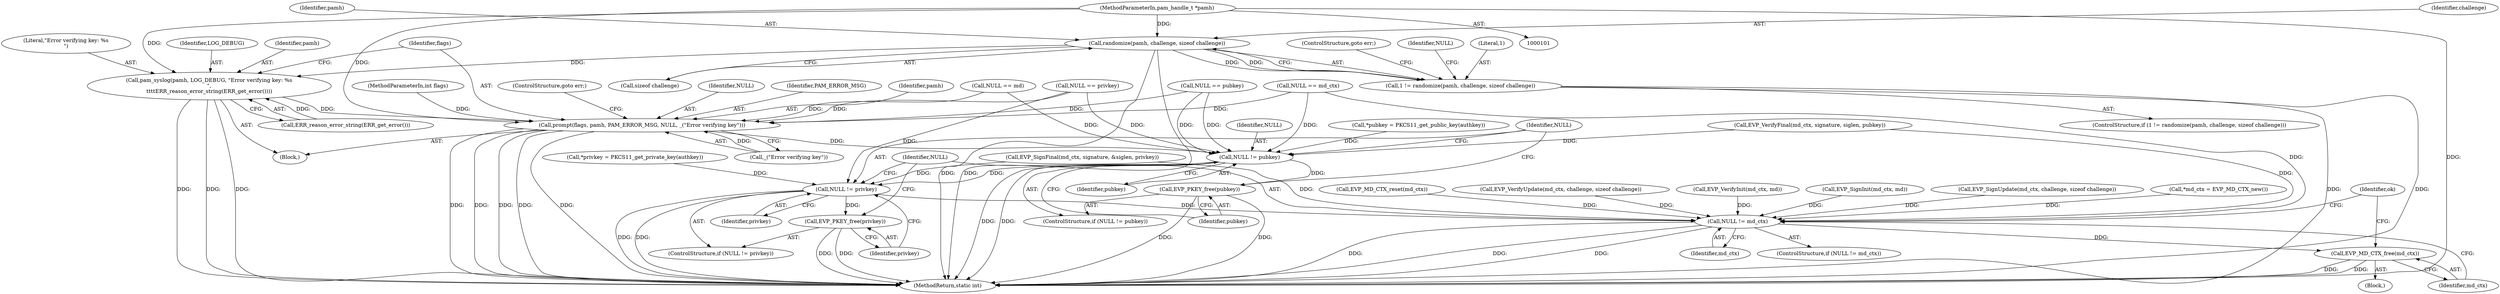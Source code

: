 digraph "0_pam_p11_d150b60e1e14c261b113f55681419ad1dfa8a76c@pointer" {
"1000102" [label="(MethodParameterIn,pam_handle_t *pamh)"];
"1000138" [label="(Call,randomize(pamh, challenge, sizeof challenge))"];
"1000136" [label="(Call,1 != randomize(pamh, challenge, sizeof challenge))"];
"1000206" [label="(Call,pam_syslog(pamh, LOG_DEBUG, \"Error verifying key: %s\n\",\n\t\t\t\tERR_reason_error_string(ERR_get_error())))"];
"1000212" [label="(Call,prompt(flags, pamh, PAM_ERROR_MSG, NULL, _(\"Error verifying key\")))"];
"1000225" [label="(Call,NULL != pubkey)"];
"1000228" [label="(Call,EVP_PKEY_free(pubkey))"];
"1000231" [label="(Call,NULL != privkey)"];
"1000234" [label="(Call,EVP_PKEY_free(privkey))"];
"1000237" [label="(Call,NULL != md_ctx)"];
"1000241" [label="(Call,EVP_MD_CTX_free(md_ctx))"];
"1000214" [label="(Identifier,pamh)"];
"1000233" [label="(Identifier,privkey)"];
"1000138" [label="(Call,randomize(pamh, challenge, sizeof challenge))"];
"1000213" [label="(Identifier,flags)"];
"1000217" [label="(Call,_(\"Error verifying key\"))"];
"1000212" [label="(Call,prompt(flags, pamh, PAM_ERROR_MSG, NULL, _(\"Error verifying key\")))"];
"1000200" [label="(Call,EVP_VerifyFinal(md_ctx, signature, siglen, pubkey))"];
"1000237" [label="(Call,NULL != md_ctx)"];
"1000140" [label="(Identifier,challenge)"];
"1000245" [label="(MethodReturn,static int)"];
"1000135" [label="(ControlStructure,if (1 != randomize(pamh, challenge, sizeof challenge)))"];
"1000148" [label="(Identifier,NULL)"];
"1000141" [label="(Call,sizeof challenge)"];
"1000126" [label="(Call,*privkey = PKCS11_get_private_key(authkey))"];
"1000188" [label="(Call,EVP_VerifyInit(md_ctx, md))"];
"1000234" [label="(Call,EVP_PKEY_free(privkey))"];
"1000137" [label="(Literal,1)"];
"1000103" [label="(MethodParameterIn,int flags)"];
"1000139" [label="(Identifier,pamh)"];
"1000206" [label="(Call,pam_syslog(pamh, LOG_DEBUG, \"Error verifying key: %s\n\",\n\t\t\t\tERR_reason_error_string(ERR_get_error())))"];
"1000164" [label="(Call,EVP_SignInit(md_ctx, md))"];
"1000131" [label="(Call,*pubkey = PKCS11_get_public_key(authkey))"];
"1000231" [label="(Call,NULL != privkey)"];
"1000238" [label="(Identifier,NULL)"];
"1000208" [label="(Identifier,LOG_DEBUG)"];
"1000205" [label="(Block,)"];
"1000210" [label="(Call,ERR_reason_error_string(ERR_get_error()))"];
"1000241" [label="(Call,EVP_MD_CTX_free(md_ctx))"];
"1000224" [label="(ControlStructure,if (NULL != pubkey))"];
"1000225" [label="(Call,NULL != pubkey)"];
"1000169" [label="(Call,EVP_SignUpdate(md_ctx, challenge, sizeof challenge))"];
"1000159" [label="(Call,NULL == md)"];
"1000240" [label="(Block,)"];
"1000144" [label="(ControlStructure,goto err;)"];
"1000122" [label="(Call,*md_ctx = EVP_MD_CTX_new())"];
"1000235" [label="(Identifier,privkey)"];
"1000102" [label="(MethodParameterIn,pam_handle_t *pamh)"];
"1000193" [label="(Call,EVP_VerifyUpdate(md_ctx, challenge, sizeof challenge))"];
"1000151" [label="(Call,NULL == privkey)"];
"1000232" [label="(Identifier,NULL)"];
"1000155" [label="(Call,NULL == md_ctx)"];
"1000230" [label="(ControlStructure,if (NULL != privkey))"];
"1000207" [label="(Identifier,pamh)"];
"1000219" [label="(ControlStructure,goto err;)"];
"1000226" [label="(Identifier,NULL)"];
"1000242" [label="(Identifier,md_ctx)"];
"1000228" [label="(Call,EVP_PKEY_free(pubkey))"];
"1000147" [label="(Call,NULL == pubkey)"];
"1000136" [label="(Call,1 != randomize(pamh, challenge, sizeof challenge))"];
"1000244" [label="(Identifier,ok)"];
"1000216" [label="(Identifier,NULL)"];
"1000209" [label="(Literal,\"Error verifying key: %s\n\")"];
"1000176" [label="(Call,EVP_SignFinal(md_ctx, signature, &siglen, privkey))"];
"1000215" [label="(Identifier,PAM_ERROR_MSG)"];
"1000236" [label="(ControlStructure,if (NULL != md_ctx))"];
"1000227" [label="(Identifier,pubkey)"];
"1000239" [label="(Identifier,md_ctx)"];
"1000184" [label="(Call,EVP_MD_CTX_reset(md_ctx))"];
"1000229" [label="(Identifier,pubkey)"];
"1000102" -> "1000101"  [label="AST: "];
"1000102" -> "1000245"  [label="DDG: "];
"1000102" -> "1000138"  [label="DDG: "];
"1000102" -> "1000206"  [label="DDG: "];
"1000102" -> "1000212"  [label="DDG: "];
"1000138" -> "1000136"  [label="AST: "];
"1000138" -> "1000141"  [label="CFG: "];
"1000139" -> "1000138"  [label="AST: "];
"1000140" -> "1000138"  [label="AST: "];
"1000141" -> "1000138"  [label="AST: "];
"1000136" -> "1000138"  [label="CFG: "];
"1000138" -> "1000245"  [label="DDG: "];
"1000138" -> "1000245"  [label="DDG: "];
"1000138" -> "1000136"  [label="DDG: "];
"1000138" -> "1000136"  [label="DDG: "];
"1000138" -> "1000206"  [label="DDG: "];
"1000136" -> "1000135"  [label="AST: "];
"1000137" -> "1000136"  [label="AST: "];
"1000144" -> "1000136"  [label="CFG: "];
"1000148" -> "1000136"  [label="CFG: "];
"1000136" -> "1000245"  [label="DDG: "];
"1000136" -> "1000245"  [label="DDG: "];
"1000206" -> "1000205"  [label="AST: "];
"1000206" -> "1000210"  [label="CFG: "];
"1000207" -> "1000206"  [label="AST: "];
"1000208" -> "1000206"  [label="AST: "];
"1000209" -> "1000206"  [label="AST: "];
"1000210" -> "1000206"  [label="AST: "];
"1000213" -> "1000206"  [label="CFG: "];
"1000206" -> "1000245"  [label="DDG: "];
"1000206" -> "1000245"  [label="DDG: "];
"1000206" -> "1000245"  [label="DDG: "];
"1000210" -> "1000206"  [label="DDG: "];
"1000206" -> "1000212"  [label="DDG: "];
"1000212" -> "1000205"  [label="AST: "];
"1000212" -> "1000217"  [label="CFG: "];
"1000213" -> "1000212"  [label="AST: "];
"1000214" -> "1000212"  [label="AST: "];
"1000215" -> "1000212"  [label="AST: "];
"1000216" -> "1000212"  [label="AST: "];
"1000217" -> "1000212"  [label="AST: "];
"1000219" -> "1000212"  [label="CFG: "];
"1000212" -> "1000245"  [label="DDG: "];
"1000212" -> "1000245"  [label="DDG: "];
"1000212" -> "1000245"  [label="DDG: "];
"1000212" -> "1000245"  [label="DDG: "];
"1000212" -> "1000245"  [label="DDG: "];
"1000103" -> "1000212"  [label="DDG: "];
"1000159" -> "1000212"  [label="DDG: "];
"1000151" -> "1000212"  [label="DDG: "];
"1000147" -> "1000212"  [label="DDG: "];
"1000155" -> "1000212"  [label="DDG: "];
"1000217" -> "1000212"  [label="DDG: "];
"1000212" -> "1000225"  [label="DDG: "];
"1000225" -> "1000224"  [label="AST: "];
"1000225" -> "1000227"  [label="CFG: "];
"1000226" -> "1000225"  [label="AST: "];
"1000227" -> "1000225"  [label="AST: "];
"1000229" -> "1000225"  [label="CFG: "];
"1000232" -> "1000225"  [label="CFG: "];
"1000225" -> "1000245"  [label="DDG: "];
"1000225" -> "1000245"  [label="DDG: "];
"1000159" -> "1000225"  [label="DDG: "];
"1000151" -> "1000225"  [label="DDG: "];
"1000147" -> "1000225"  [label="DDG: "];
"1000147" -> "1000225"  [label="DDG: "];
"1000155" -> "1000225"  [label="DDG: "];
"1000131" -> "1000225"  [label="DDG: "];
"1000200" -> "1000225"  [label="DDG: "];
"1000225" -> "1000228"  [label="DDG: "];
"1000225" -> "1000231"  [label="DDG: "];
"1000228" -> "1000224"  [label="AST: "];
"1000228" -> "1000229"  [label="CFG: "];
"1000229" -> "1000228"  [label="AST: "];
"1000232" -> "1000228"  [label="CFG: "];
"1000228" -> "1000245"  [label="DDG: "];
"1000228" -> "1000245"  [label="DDG: "];
"1000231" -> "1000230"  [label="AST: "];
"1000231" -> "1000233"  [label="CFG: "];
"1000232" -> "1000231"  [label="AST: "];
"1000233" -> "1000231"  [label="AST: "];
"1000235" -> "1000231"  [label="CFG: "];
"1000238" -> "1000231"  [label="CFG: "];
"1000231" -> "1000245"  [label="DDG: "];
"1000231" -> "1000245"  [label="DDG: "];
"1000176" -> "1000231"  [label="DDG: "];
"1000126" -> "1000231"  [label="DDG: "];
"1000151" -> "1000231"  [label="DDG: "];
"1000231" -> "1000234"  [label="DDG: "];
"1000231" -> "1000237"  [label="DDG: "];
"1000234" -> "1000230"  [label="AST: "];
"1000234" -> "1000235"  [label="CFG: "];
"1000235" -> "1000234"  [label="AST: "];
"1000238" -> "1000234"  [label="CFG: "];
"1000234" -> "1000245"  [label="DDG: "];
"1000234" -> "1000245"  [label="DDG: "];
"1000237" -> "1000236"  [label="AST: "];
"1000237" -> "1000239"  [label="CFG: "];
"1000238" -> "1000237"  [label="AST: "];
"1000239" -> "1000237"  [label="AST: "];
"1000242" -> "1000237"  [label="CFG: "];
"1000244" -> "1000237"  [label="CFG: "];
"1000237" -> "1000245"  [label="DDG: "];
"1000237" -> "1000245"  [label="DDG: "];
"1000237" -> "1000245"  [label="DDG: "];
"1000184" -> "1000237"  [label="DDG: "];
"1000155" -> "1000237"  [label="DDG: "];
"1000188" -> "1000237"  [label="DDG: "];
"1000122" -> "1000237"  [label="DDG: "];
"1000164" -> "1000237"  [label="DDG: "];
"1000193" -> "1000237"  [label="DDG: "];
"1000200" -> "1000237"  [label="DDG: "];
"1000176" -> "1000237"  [label="DDG: "];
"1000169" -> "1000237"  [label="DDG: "];
"1000237" -> "1000241"  [label="DDG: "];
"1000241" -> "1000240"  [label="AST: "];
"1000241" -> "1000242"  [label="CFG: "];
"1000242" -> "1000241"  [label="AST: "];
"1000244" -> "1000241"  [label="CFG: "];
"1000241" -> "1000245"  [label="DDG: "];
"1000241" -> "1000245"  [label="DDG: "];
}
